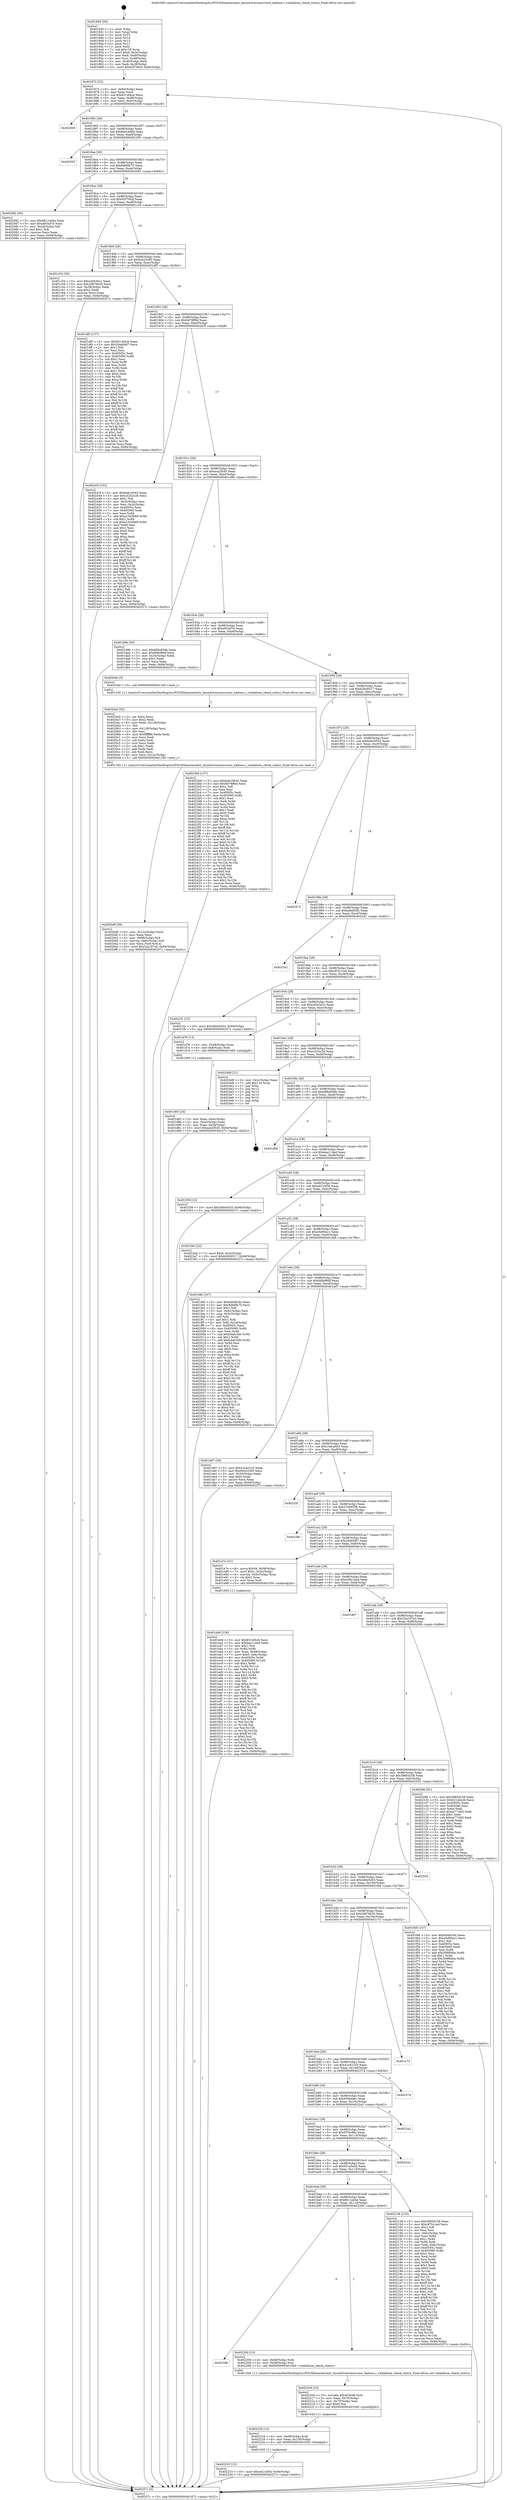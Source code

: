 digraph "0x401840" {
  label = "0x401840 (/mnt/c/Users/mathe/Desktop/tcc/POCII/binaries/extr_linuxdriversmiscvmw_balloon.c_vmballoon_check_status_Final-ollvm.out::main(0))"
  labelloc = "t"
  node[shape=record]

  Entry [label="",width=0.3,height=0.3,shape=circle,fillcolor=black,style=filled]
  "0x401872" [label="{
     0x401872 [32]\l
     | [instrs]\l
     &nbsp;&nbsp;0x401872 \<+6\>: mov -0x94(%rbp),%eax\l
     &nbsp;&nbsp;0x401878 \<+2\>: mov %eax,%ecx\l
     &nbsp;&nbsp;0x40187a \<+6\>: sub $0x8314f4cb,%ecx\l
     &nbsp;&nbsp;0x401880 \<+6\>: mov %eax,-0x98(%rbp)\l
     &nbsp;&nbsp;0x401886 \<+6\>: mov %ecx,-0x9c(%rbp)\l
     &nbsp;&nbsp;0x40188c \<+6\>: je 0000000000402508 \<main+0xcc8\>\l
  }"]
  "0x402508" [label="{
     0x402508\l
  }", style=dashed]
  "0x401892" [label="{
     0x401892 [28]\l
     | [instrs]\l
     &nbsp;&nbsp;0x401892 \<+5\>: jmp 0000000000401897 \<main+0x57\>\l
     &nbsp;&nbsp;0x401897 \<+6\>: mov -0x98(%rbp),%eax\l
     &nbsp;&nbsp;0x40189d \<+5\>: sub $0x8ad16ddd,%eax\l
     &nbsp;&nbsp;0x4018a2 \<+6\>: mov %eax,-0xa0(%rbp)\l
     &nbsp;&nbsp;0x4018a8 \<+6\>: je 0000000000402305 \<main+0xac5\>\l
  }"]
  Exit [label="",width=0.3,height=0.3,shape=circle,fillcolor=black,style=filled,peripheries=2]
  "0x402305" [label="{
     0x402305\l
  }", style=dashed]
  "0x4018ae" [label="{
     0x4018ae [28]\l
     | [instrs]\l
     &nbsp;&nbsp;0x4018ae \<+5\>: jmp 00000000004018b3 \<main+0x73\>\l
     &nbsp;&nbsp;0x4018b3 \<+6\>: mov -0x98(%rbp),%eax\l
     &nbsp;&nbsp;0x4018b9 \<+5\>: sub $0x8dbfdb75,%eax\l
     &nbsp;&nbsp;0x4018be \<+6\>: mov %eax,-0xa4(%rbp)\l
     &nbsp;&nbsp;0x4018c4 \<+6\>: je 0000000000402082 \<main+0x842\>\l
  }"]
  "0x402233" [label="{
     0x402233 [15]\l
     | [instrs]\l
     &nbsp;&nbsp;0x402233 \<+10\>: movl $0xe421ef3d,-0x94(%rbp)\l
     &nbsp;&nbsp;0x40223d \<+5\>: jmp 000000000040257c \<main+0xd3c\>\l
  }"]
  "0x402082" [label="{
     0x402082 [30]\l
     | [instrs]\l
     &nbsp;&nbsp;0x402082 \<+5\>: mov $0x6811ed4e,%eax\l
     &nbsp;&nbsp;0x402087 \<+5\>: mov $0xaf43af7d,%ecx\l
     &nbsp;&nbsp;0x40208c \<+3\>: mov -0x2d(%rbp),%dl\l
     &nbsp;&nbsp;0x40208f \<+3\>: test $0x1,%dl\l
     &nbsp;&nbsp;0x402092 \<+3\>: cmovne %ecx,%eax\l
     &nbsp;&nbsp;0x402095 \<+6\>: mov %eax,-0x94(%rbp)\l
     &nbsp;&nbsp;0x40209b \<+5\>: jmp 000000000040257c \<main+0xd3c\>\l
  }"]
  "0x4018ca" [label="{
     0x4018ca [28]\l
     | [instrs]\l
     &nbsp;&nbsp;0x4018ca \<+5\>: jmp 00000000004018cf \<main+0x8f\>\l
     &nbsp;&nbsp;0x4018cf \<+6\>: mov -0x98(%rbp),%eax\l
     &nbsp;&nbsp;0x4018d5 \<+5\>: sub $0x92f7062f,%eax\l
     &nbsp;&nbsp;0x4018da \<+6\>: mov %eax,-0xa8(%rbp)\l
     &nbsp;&nbsp;0x4018e0 \<+6\>: je 0000000000401c54 \<main+0x414\>\l
  }"]
  "0x402224" [label="{
     0x402224 [15]\l
     | [instrs]\l
     &nbsp;&nbsp;0x402224 \<+4\>: mov -0x68(%rbp),%rdi\l
     &nbsp;&nbsp;0x402228 \<+6\>: mov %eax,-0x130(%rbp)\l
     &nbsp;&nbsp;0x40222e \<+5\>: call 0000000000401030 \<free@plt\>\l
     | [calls]\l
     &nbsp;&nbsp;0x401030 \{1\} (unknown)\l
  }"]
  "0x401c54" [label="{
     0x401c54 [30]\l
     | [instrs]\l
     &nbsp;&nbsp;0x401c54 \<+5\>: mov $0xcd263d1c,%eax\l
     &nbsp;&nbsp;0x401c59 \<+5\>: mov $0x3d976b20,%ecx\l
     &nbsp;&nbsp;0x401c5e \<+3\>: mov -0x38(%rbp),%edx\l
     &nbsp;&nbsp;0x401c61 \<+3\>: cmp $0x2,%edx\l
     &nbsp;&nbsp;0x401c64 \<+3\>: cmovne %ecx,%eax\l
     &nbsp;&nbsp;0x401c67 \<+6\>: mov %eax,-0x94(%rbp)\l
     &nbsp;&nbsp;0x401c6d \<+5\>: jmp 000000000040257c \<main+0xd3c\>\l
  }"]
  "0x4018e6" [label="{
     0x4018e6 [28]\l
     | [instrs]\l
     &nbsp;&nbsp;0x4018e6 \<+5\>: jmp 00000000004018eb \<main+0xab\>\l
     &nbsp;&nbsp;0x4018eb \<+6\>: mov -0x98(%rbp),%eax\l
     &nbsp;&nbsp;0x4018f1 \<+5\>: sub $0x9cb23365,%eax\l
     &nbsp;&nbsp;0x4018f6 \<+6\>: mov %eax,-0xac(%rbp)\l
     &nbsp;&nbsp;0x4018fc \<+6\>: je 0000000000401df5 \<main+0x5b5\>\l
  }"]
  "0x40257c" [label="{
     0x40257c [5]\l
     | [instrs]\l
     &nbsp;&nbsp;0x40257c \<+5\>: jmp 0000000000401872 \<main+0x32\>\l
  }"]
  "0x401840" [label="{
     0x401840 [50]\l
     | [instrs]\l
     &nbsp;&nbsp;0x401840 \<+1\>: push %rbp\l
     &nbsp;&nbsp;0x401841 \<+3\>: mov %rsp,%rbp\l
     &nbsp;&nbsp;0x401844 \<+2\>: push %r15\l
     &nbsp;&nbsp;0x401846 \<+2\>: push %r14\l
     &nbsp;&nbsp;0x401848 \<+2\>: push %r13\l
     &nbsp;&nbsp;0x40184a \<+2\>: push %r12\l
     &nbsp;&nbsp;0x40184c \<+1\>: push %rbx\l
     &nbsp;&nbsp;0x40184d \<+7\>: sub $0x118,%rsp\l
     &nbsp;&nbsp;0x401854 \<+7\>: movl $0x0,-0x3c(%rbp)\l
     &nbsp;&nbsp;0x40185b \<+3\>: mov %edi,-0x40(%rbp)\l
     &nbsp;&nbsp;0x40185e \<+4\>: mov %rsi,-0x48(%rbp)\l
     &nbsp;&nbsp;0x401862 \<+3\>: mov -0x40(%rbp),%edi\l
     &nbsp;&nbsp;0x401865 \<+3\>: mov %edi,-0x38(%rbp)\l
     &nbsp;&nbsp;0x401868 \<+10\>: movl $0x92f7062f,-0x94(%rbp)\l
  }"]
  "0x40220d" [label="{
     0x40220d [23]\l
     | [instrs]\l
     &nbsp;&nbsp;0x40220d \<+10\>: movabs $0x4030d6,%rdi\l
     &nbsp;&nbsp;0x402217 \<+3\>: mov %eax,-0x70(%rbp)\l
     &nbsp;&nbsp;0x40221a \<+3\>: mov -0x70(%rbp),%esi\l
     &nbsp;&nbsp;0x40221d \<+2\>: mov $0x0,%al\l
     &nbsp;&nbsp;0x40221f \<+5\>: call 0000000000401040 \<printf@plt\>\l
     | [calls]\l
     &nbsp;&nbsp;0x401040 \{1\} (unknown)\l
  }"]
  "0x401df5" [label="{
     0x401df5 [137]\l
     | [instrs]\l
     &nbsp;&nbsp;0x401df5 \<+5\>: mov $0x8314f4cb,%eax\l
     &nbsp;&nbsp;0x401dfa \<+5\>: mov $0x29ab94f7,%ecx\l
     &nbsp;&nbsp;0x401dff \<+2\>: mov $0x1,%dl\l
     &nbsp;&nbsp;0x401e01 \<+2\>: xor %esi,%esi\l
     &nbsp;&nbsp;0x401e03 \<+7\>: mov 0x40505c,%edi\l
     &nbsp;&nbsp;0x401e0a \<+8\>: mov 0x405060,%r8d\l
     &nbsp;&nbsp;0x401e12 \<+3\>: sub $0x1,%esi\l
     &nbsp;&nbsp;0x401e15 \<+3\>: mov %edi,%r9d\l
     &nbsp;&nbsp;0x401e18 \<+3\>: add %esi,%r9d\l
     &nbsp;&nbsp;0x401e1b \<+4\>: imul %r9d,%edi\l
     &nbsp;&nbsp;0x401e1f \<+3\>: and $0x1,%edi\l
     &nbsp;&nbsp;0x401e22 \<+3\>: cmp $0x0,%edi\l
     &nbsp;&nbsp;0x401e25 \<+4\>: sete %r10b\l
     &nbsp;&nbsp;0x401e29 \<+4\>: cmp $0xa,%r8d\l
     &nbsp;&nbsp;0x401e2d \<+4\>: setl %r11b\l
     &nbsp;&nbsp;0x401e31 \<+3\>: mov %r10b,%bl\l
     &nbsp;&nbsp;0x401e34 \<+3\>: xor $0xff,%bl\l
     &nbsp;&nbsp;0x401e37 \<+3\>: mov %r11b,%r14b\l
     &nbsp;&nbsp;0x401e3a \<+4\>: xor $0xff,%r14b\l
     &nbsp;&nbsp;0x401e3e \<+3\>: xor $0x1,%dl\l
     &nbsp;&nbsp;0x401e41 \<+3\>: mov %bl,%r15b\l
     &nbsp;&nbsp;0x401e44 \<+4\>: and $0xff,%r15b\l
     &nbsp;&nbsp;0x401e48 \<+3\>: and %dl,%r10b\l
     &nbsp;&nbsp;0x401e4b \<+3\>: mov %r14b,%r12b\l
     &nbsp;&nbsp;0x401e4e \<+4\>: and $0xff,%r12b\l
     &nbsp;&nbsp;0x401e52 \<+3\>: and %dl,%r11b\l
     &nbsp;&nbsp;0x401e55 \<+3\>: or %r10b,%r15b\l
     &nbsp;&nbsp;0x401e58 \<+3\>: or %r11b,%r12b\l
     &nbsp;&nbsp;0x401e5b \<+3\>: xor %r12b,%r15b\l
     &nbsp;&nbsp;0x401e5e \<+3\>: or %r14b,%bl\l
     &nbsp;&nbsp;0x401e61 \<+3\>: xor $0xff,%bl\l
     &nbsp;&nbsp;0x401e64 \<+3\>: or $0x1,%dl\l
     &nbsp;&nbsp;0x401e67 \<+2\>: and %dl,%bl\l
     &nbsp;&nbsp;0x401e69 \<+3\>: or %bl,%r15b\l
     &nbsp;&nbsp;0x401e6c \<+4\>: test $0x1,%r15b\l
     &nbsp;&nbsp;0x401e70 \<+3\>: cmovne %ecx,%eax\l
     &nbsp;&nbsp;0x401e73 \<+6\>: mov %eax,-0x94(%rbp)\l
     &nbsp;&nbsp;0x401e79 \<+5\>: jmp 000000000040257c \<main+0xd3c\>\l
  }"]
  "0x401902" [label="{
     0x401902 [28]\l
     | [instrs]\l
     &nbsp;&nbsp;0x401902 \<+5\>: jmp 0000000000401907 \<main+0xc7\>\l
     &nbsp;&nbsp;0x401907 \<+6\>: mov -0x98(%rbp),%eax\l
     &nbsp;&nbsp;0x40190d \<+5\>: sub $0x9d78ff0d,%eax\l
     &nbsp;&nbsp;0x401912 \<+6\>: mov %eax,-0xb0(%rbp)\l
     &nbsp;&nbsp;0x401918 \<+6\>: je 000000000040243f \<main+0xbff\>\l
  }"]
  "0x401bf6" [label="{
     0x401bf6\l
  }", style=dashed]
  "0x40243f" [label="{
     0x40243f [153]\l
     | [instrs]\l
     &nbsp;&nbsp;0x40243f \<+5\>: mov $0xbab16042,%eax\l
     &nbsp;&nbsp;0x402444 \<+5\>: mov $0xce252c26,%ecx\l
     &nbsp;&nbsp;0x402449 \<+2\>: mov $0x1,%dl\l
     &nbsp;&nbsp;0x40244b \<+3\>: mov -0x3c(%rbp),%esi\l
     &nbsp;&nbsp;0x40244e \<+3\>: mov %esi,-0x2c(%rbp)\l
     &nbsp;&nbsp;0x402451 \<+7\>: mov 0x40505c,%esi\l
     &nbsp;&nbsp;0x402458 \<+7\>: mov 0x405060,%edi\l
     &nbsp;&nbsp;0x40245f \<+3\>: mov %esi,%r8d\l
     &nbsp;&nbsp;0x402462 \<+7\>: add $0xa13d3b69,%r8d\l
     &nbsp;&nbsp;0x402469 \<+4\>: sub $0x1,%r8d\l
     &nbsp;&nbsp;0x40246d \<+7\>: sub $0xa13d3b69,%r8d\l
     &nbsp;&nbsp;0x402474 \<+4\>: imul %r8d,%esi\l
     &nbsp;&nbsp;0x402478 \<+3\>: and $0x1,%esi\l
     &nbsp;&nbsp;0x40247b \<+3\>: cmp $0x0,%esi\l
     &nbsp;&nbsp;0x40247e \<+4\>: sete %r9b\l
     &nbsp;&nbsp;0x402482 \<+3\>: cmp $0xa,%edi\l
     &nbsp;&nbsp;0x402485 \<+4\>: setl %r10b\l
     &nbsp;&nbsp;0x402489 \<+3\>: mov %r9b,%r11b\l
     &nbsp;&nbsp;0x40248c \<+4\>: xor $0xff,%r11b\l
     &nbsp;&nbsp;0x402490 \<+3\>: mov %r10b,%bl\l
     &nbsp;&nbsp;0x402493 \<+3\>: xor $0xff,%bl\l
     &nbsp;&nbsp;0x402496 \<+3\>: xor $0x1,%dl\l
     &nbsp;&nbsp;0x402499 \<+3\>: mov %r11b,%r14b\l
     &nbsp;&nbsp;0x40249c \<+4\>: and $0xff,%r14b\l
     &nbsp;&nbsp;0x4024a0 \<+3\>: and %dl,%r9b\l
     &nbsp;&nbsp;0x4024a3 \<+3\>: mov %bl,%r15b\l
     &nbsp;&nbsp;0x4024a6 \<+4\>: and $0xff,%r15b\l
     &nbsp;&nbsp;0x4024aa \<+3\>: and %dl,%r10b\l
     &nbsp;&nbsp;0x4024ad \<+3\>: or %r9b,%r14b\l
     &nbsp;&nbsp;0x4024b0 \<+3\>: or %r10b,%r15b\l
     &nbsp;&nbsp;0x4024b3 \<+3\>: xor %r15b,%r14b\l
     &nbsp;&nbsp;0x4024b6 \<+3\>: or %bl,%r11b\l
     &nbsp;&nbsp;0x4024b9 \<+4\>: xor $0xff,%r11b\l
     &nbsp;&nbsp;0x4024bd \<+3\>: or $0x1,%dl\l
     &nbsp;&nbsp;0x4024c0 \<+3\>: and %dl,%r11b\l
     &nbsp;&nbsp;0x4024c3 \<+3\>: or %r11b,%r14b\l
     &nbsp;&nbsp;0x4024c6 \<+4\>: test $0x1,%r14b\l
     &nbsp;&nbsp;0x4024ca \<+3\>: cmovne %ecx,%eax\l
     &nbsp;&nbsp;0x4024cd \<+6\>: mov %eax,-0x94(%rbp)\l
     &nbsp;&nbsp;0x4024d3 \<+5\>: jmp 000000000040257c \<main+0xd3c\>\l
  }"]
  "0x40191e" [label="{
     0x40191e [28]\l
     | [instrs]\l
     &nbsp;&nbsp;0x40191e \<+5\>: jmp 0000000000401923 \<main+0xe3\>\l
     &nbsp;&nbsp;0x401923 \<+6\>: mov -0x98(%rbp),%eax\l
     &nbsp;&nbsp;0x401929 \<+5\>: sub $0xaca2f5d5,%eax\l
     &nbsp;&nbsp;0x40192e \<+6\>: mov %eax,-0xb4(%rbp)\l
     &nbsp;&nbsp;0x401934 \<+6\>: je 0000000000401d9b \<main+0x55b\>\l
  }"]
  "0x402200" [label="{
     0x402200 [13]\l
     | [instrs]\l
     &nbsp;&nbsp;0x402200 \<+4\>: mov -0x68(%rbp),%rdi\l
     &nbsp;&nbsp;0x402204 \<+4\>: mov -0x58(%rbp),%rsi\l
     &nbsp;&nbsp;0x402208 \<+5\>: call 00000000004015b0 \<vmballoon_check_status\>\l
     | [calls]\l
     &nbsp;&nbsp;0x4015b0 \{1\} (/mnt/c/Users/mathe/Desktop/tcc/POCII/binaries/extr_linuxdriversmiscvmw_balloon.c_vmballoon_check_status_Final-ollvm.out::vmballoon_check_status)\l
  }"]
  "0x401d9b" [label="{
     0x401d9b [30]\l
     | [instrs]\l
     &nbsp;&nbsp;0x401d9b \<+5\>: mov $0xd88a95db,%eax\l
     &nbsp;&nbsp;0x401da0 \<+5\>: mov $0xf49b98df,%ecx\l
     &nbsp;&nbsp;0x401da5 \<+3\>: mov -0x34(%rbp),%edx\l
     &nbsp;&nbsp;0x401da8 \<+3\>: cmp $0x1,%edx\l
     &nbsp;&nbsp;0x401dab \<+3\>: cmovl %ecx,%eax\l
     &nbsp;&nbsp;0x401dae \<+6\>: mov %eax,-0x94(%rbp)\l
     &nbsp;&nbsp;0x401db4 \<+5\>: jmp 000000000040257c \<main+0xd3c\>\l
  }"]
  "0x40193a" [label="{
     0x40193a [28]\l
     | [instrs]\l
     &nbsp;&nbsp;0x40193a \<+5\>: jmp 000000000040193f \<main+0xff\>\l
     &nbsp;&nbsp;0x40193f \<+6\>: mov -0x98(%rbp),%eax\l
     &nbsp;&nbsp;0x401945 \<+5\>: sub $0xaf43af7d,%eax\l
     &nbsp;&nbsp;0x40194a \<+6\>: mov %eax,-0xb8(%rbp)\l
     &nbsp;&nbsp;0x401950 \<+6\>: je 00000000004020a0 \<main+0x860\>\l
  }"]
  "0x401bda" [label="{
     0x401bda [28]\l
     | [instrs]\l
     &nbsp;&nbsp;0x401bda \<+5\>: jmp 0000000000401bdf \<main+0x39f\>\l
     &nbsp;&nbsp;0x401bdf \<+6\>: mov -0x98(%rbp),%eax\l
     &nbsp;&nbsp;0x401be5 \<+5\>: sub $0x6811ed4e,%eax\l
     &nbsp;&nbsp;0x401bea \<+6\>: mov %eax,-0x118(%rbp)\l
     &nbsp;&nbsp;0x401bf0 \<+6\>: je 0000000000402200 \<main+0x9c0\>\l
  }"]
  "0x4020a0" [label="{
     0x4020a0 [5]\l
     | [instrs]\l
     &nbsp;&nbsp;0x4020a0 \<+5\>: call 0000000000401160 \<next_i\>\l
     | [calls]\l
     &nbsp;&nbsp;0x401160 \{1\} (/mnt/c/Users/mathe/Desktop/tcc/POCII/binaries/extr_linuxdriversmiscvmw_balloon.c_vmballoon_check_status_Final-ollvm.out::next_i)\l
  }"]
  "0x401956" [label="{
     0x401956 [28]\l
     | [instrs]\l
     &nbsp;&nbsp;0x401956 \<+5\>: jmp 000000000040195b \<main+0x11b\>\l
     &nbsp;&nbsp;0x40195b \<+6\>: mov -0x98(%rbp),%eax\l
     &nbsp;&nbsp;0x401961 \<+5\>: sub $0xb2b56517,%eax\l
     &nbsp;&nbsp;0x401966 \<+6\>: mov %eax,-0xbc(%rbp)\l
     &nbsp;&nbsp;0x40196c \<+6\>: je 00000000004023b6 \<main+0xb76\>\l
  }"]
  "0x402158" [label="{
     0x402158 [153]\l
     | [instrs]\l
     &nbsp;&nbsp;0x402158 \<+5\>: mov $0x3985d158,%eax\l
     &nbsp;&nbsp;0x40215d \<+5\>: mov $0xc87b1ced,%ecx\l
     &nbsp;&nbsp;0x402162 \<+2\>: mov $0x1,%dl\l
     &nbsp;&nbsp;0x402164 \<+2\>: xor %esi,%esi\l
     &nbsp;&nbsp;0x402166 \<+3\>: mov -0x6c(%rbp),%edi\l
     &nbsp;&nbsp;0x402169 \<+3\>: mov %esi,%r8d\l
     &nbsp;&nbsp;0x40216c \<+4\>: sub $0x1,%r8d\l
     &nbsp;&nbsp;0x402170 \<+3\>: sub %r8d,%edi\l
     &nbsp;&nbsp;0x402173 \<+3\>: mov %edi,-0x6c(%rbp)\l
     &nbsp;&nbsp;0x402176 \<+7\>: mov 0x40505c,%edi\l
     &nbsp;&nbsp;0x40217d \<+8\>: mov 0x405060,%r8d\l
     &nbsp;&nbsp;0x402185 \<+3\>: sub $0x1,%esi\l
     &nbsp;&nbsp;0x402188 \<+3\>: mov %edi,%r9d\l
     &nbsp;&nbsp;0x40218b \<+3\>: add %esi,%r9d\l
     &nbsp;&nbsp;0x40218e \<+4\>: imul %r9d,%edi\l
     &nbsp;&nbsp;0x402192 \<+3\>: and $0x1,%edi\l
     &nbsp;&nbsp;0x402195 \<+3\>: cmp $0x0,%edi\l
     &nbsp;&nbsp;0x402198 \<+4\>: sete %r10b\l
     &nbsp;&nbsp;0x40219c \<+4\>: cmp $0xa,%r8d\l
     &nbsp;&nbsp;0x4021a0 \<+4\>: setl %r11b\l
     &nbsp;&nbsp;0x4021a4 \<+3\>: mov %r10b,%bl\l
     &nbsp;&nbsp;0x4021a7 \<+3\>: xor $0xff,%bl\l
     &nbsp;&nbsp;0x4021aa \<+3\>: mov %r11b,%r14b\l
     &nbsp;&nbsp;0x4021ad \<+4\>: xor $0xff,%r14b\l
     &nbsp;&nbsp;0x4021b1 \<+3\>: xor $0x1,%dl\l
     &nbsp;&nbsp;0x4021b4 \<+3\>: mov %bl,%r15b\l
     &nbsp;&nbsp;0x4021b7 \<+4\>: and $0xff,%r15b\l
     &nbsp;&nbsp;0x4021bb \<+3\>: and %dl,%r10b\l
     &nbsp;&nbsp;0x4021be \<+3\>: mov %r14b,%r12b\l
     &nbsp;&nbsp;0x4021c1 \<+4\>: and $0xff,%r12b\l
     &nbsp;&nbsp;0x4021c5 \<+3\>: and %dl,%r11b\l
     &nbsp;&nbsp;0x4021c8 \<+3\>: or %r10b,%r15b\l
     &nbsp;&nbsp;0x4021cb \<+3\>: or %r11b,%r12b\l
     &nbsp;&nbsp;0x4021ce \<+3\>: xor %r12b,%r15b\l
     &nbsp;&nbsp;0x4021d1 \<+3\>: or %r14b,%bl\l
     &nbsp;&nbsp;0x4021d4 \<+3\>: xor $0xff,%bl\l
     &nbsp;&nbsp;0x4021d7 \<+3\>: or $0x1,%dl\l
     &nbsp;&nbsp;0x4021da \<+2\>: and %dl,%bl\l
     &nbsp;&nbsp;0x4021dc \<+3\>: or %bl,%r15b\l
     &nbsp;&nbsp;0x4021df \<+4\>: test $0x1,%r15b\l
     &nbsp;&nbsp;0x4021e3 \<+3\>: cmovne %ecx,%eax\l
     &nbsp;&nbsp;0x4021e6 \<+6\>: mov %eax,-0x94(%rbp)\l
     &nbsp;&nbsp;0x4021ec \<+5\>: jmp 000000000040257c \<main+0xd3c\>\l
  }"]
  "0x4023b6" [label="{
     0x4023b6 [137]\l
     | [instrs]\l
     &nbsp;&nbsp;0x4023b6 \<+5\>: mov $0xbab16042,%eax\l
     &nbsp;&nbsp;0x4023bb \<+5\>: mov $0x9d78ff0d,%ecx\l
     &nbsp;&nbsp;0x4023c0 \<+2\>: mov $0x1,%dl\l
     &nbsp;&nbsp;0x4023c2 \<+2\>: xor %esi,%esi\l
     &nbsp;&nbsp;0x4023c4 \<+7\>: mov 0x40505c,%edi\l
     &nbsp;&nbsp;0x4023cb \<+8\>: mov 0x405060,%r8d\l
     &nbsp;&nbsp;0x4023d3 \<+3\>: sub $0x1,%esi\l
     &nbsp;&nbsp;0x4023d6 \<+3\>: mov %edi,%r9d\l
     &nbsp;&nbsp;0x4023d9 \<+3\>: add %esi,%r9d\l
     &nbsp;&nbsp;0x4023dc \<+4\>: imul %r9d,%edi\l
     &nbsp;&nbsp;0x4023e0 \<+3\>: and $0x1,%edi\l
     &nbsp;&nbsp;0x4023e3 \<+3\>: cmp $0x0,%edi\l
     &nbsp;&nbsp;0x4023e6 \<+4\>: sete %r10b\l
     &nbsp;&nbsp;0x4023ea \<+4\>: cmp $0xa,%r8d\l
     &nbsp;&nbsp;0x4023ee \<+4\>: setl %r11b\l
     &nbsp;&nbsp;0x4023f2 \<+3\>: mov %r10b,%bl\l
     &nbsp;&nbsp;0x4023f5 \<+3\>: xor $0xff,%bl\l
     &nbsp;&nbsp;0x4023f8 \<+3\>: mov %r11b,%r14b\l
     &nbsp;&nbsp;0x4023fb \<+4\>: xor $0xff,%r14b\l
     &nbsp;&nbsp;0x4023ff \<+3\>: xor $0x0,%dl\l
     &nbsp;&nbsp;0x402402 \<+3\>: mov %bl,%r15b\l
     &nbsp;&nbsp;0x402405 \<+4\>: and $0x0,%r15b\l
     &nbsp;&nbsp;0x402409 \<+3\>: and %dl,%r10b\l
     &nbsp;&nbsp;0x40240c \<+3\>: mov %r14b,%r12b\l
     &nbsp;&nbsp;0x40240f \<+4\>: and $0x0,%r12b\l
     &nbsp;&nbsp;0x402413 \<+3\>: and %dl,%r11b\l
     &nbsp;&nbsp;0x402416 \<+3\>: or %r10b,%r15b\l
     &nbsp;&nbsp;0x402419 \<+3\>: or %r11b,%r12b\l
     &nbsp;&nbsp;0x40241c \<+3\>: xor %r12b,%r15b\l
     &nbsp;&nbsp;0x40241f \<+3\>: or %r14b,%bl\l
     &nbsp;&nbsp;0x402422 \<+3\>: xor $0xff,%bl\l
     &nbsp;&nbsp;0x402425 \<+3\>: or $0x0,%dl\l
     &nbsp;&nbsp;0x402428 \<+2\>: and %dl,%bl\l
     &nbsp;&nbsp;0x40242a \<+3\>: or %bl,%r15b\l
     &nbsp;&nbsp;0x40242d \<+4\>: test $0x1,%r15b\l
     &nbsp;&nbsp;0x402431 \<+3\>: cmovne %ecx,%eax\l
     &nbsp;&nbsp;0x402434 \<+6\>: mov %eax,-0x94(%rbp)\l
     &nbsp;&nbsp;0x40243a \<+5\>: jmp 000000000040257c \<main+0xd3c\>\l
  }"]
  "0x401972" [label="{
     0x401972 [28]\l
     | [instrs]\l
     &nbsp;&nbsp;0x401972 \<+5\>: jmp 0000000000401977 \<main+0x137\>\l
     &nbsp;&nbsp;0x401977 \<+6\>: mov -0x98(%rbp),%eax\l
     &nbsp;&nbsp;0x40197d \<+5\>: sub $0xbab16042,%eax\l
     &nbsp;&nbsp;0x401982 \<+6\>: mov %eax,-0xc0(%rbp)\l
     &nbsp;&nbsp;0x401988 \<+6\>: je 0000000000402572 \<main+0xd32\>\l
  }"]
  "0x401bbe" [label="{
     0x401bbe [28]\l
     | [instrs]\l
     &nbsp;&nbsp;0x401bbe \<+5\>: jmp 0000000000401bc3 \<main+0x383\>\l
     &nbsp;&nbsp;0x401bc3 \<+6\>: mov -0x98(%rbp),%eax\l
     &nbsp;&nbsp;0x401bc9 \<+5\>: sub $0x621a5e2b,%eax\l
     &nbsp;&nbsp;0x401bce \<+6\>: mov %eax,-0x114(%rbp)\l
     &nbsp;&nbsp;0x401bd4 \<+6\>: je 0000000000402158 \<main+0x918\>\l
  }"]
  "0x402572" [label="{
     0x402572\l
  }", style=dashed]
  "0x40198e" [label="{
     0x40198e [28]\l
     | [instrs]\l
     &nbsp;&nbsp;0x40198e \<+5\>: jmp 0000000000401993 \<main+0x153\>\l
     &nbsp;&nbsp;0x401993 \<+6\>: mov -0x98(%rbp),%eax\l
     &nbsp;&nbsp;0x401999 \<+5\>: sub $0xbd4d03fc,%eax\l
     &nbsp;&nbsp;0x40199e \<+6\>: mov %eax,-0xc4(%rbp)\l
     &nbsp;&nbsp;0x4019a4 \<+6\>: je 0000000000402541 \<main+0xd01\>\l
  }"]
  "0x402242" [label="{
     0x402242\l
  }", style=dashed]
  "0x402541" [label="{
     0x402541\l
  }", style=dashed]
  "0x4019aa" [label="{
     0x4019aa [28]\l
     | [instrs]\l
     &nbsp;&nbsp;0x4019aa \<+5\>: jmp 00000000004019af \<main+0x16f\>\l
     &nbsp;&nbsp;0x4019af \<+6\>: mov -0x98(%rbp),%eax\l
     &nbsp;&nbsp;0x4019b5 \<+5\>: sub $0xc87b1ced,%eax\l
     &nbsp;&nbsp;0x4019ba \<+6\>: mov %eax,-0xc8(%rbp)\l
     &nbsp;&nbsp;0x4019c0 \<+6\>: je 00000000004021f1 \<main+0x9b1\>\l
  }"]
  "0x401ba2" [label="{
     0x401ba2 [28]\l
     | [instrs]\l
     &nbsp;&nbsp;0x401ba2 \<+5\>: jmp 0000000000401ba7 \<main+0x367\>\l
     &nbsp;&nbsp;0x401ba7 \<+6\>: mov -0x98(%rbp),%eax\l
     &nbsp;&nbsp;0x401bad \<+5\>: sub $0x5f78cd6c,%eax\l
     &nbsp;&nbsp;0x401bb2 \<+6\>: mov %eax,-0x110(%rbp)\l
     &nbsp;&nbsp;0x401bb8 \<+6\>: je 0000000000402242 \<main+0xa02\>\l
  }"]
  "0x4021f1" [label="{
     0x4021f1 [15]\l
     | [instrs]\l
     &nbsp;&nbsp;0x4021f1 \<+10\>: movl $0x3d0e5d33,-0x94(%rbp)\l
     &nbsp;&nbsp;0x4021fb \<+5\>: jmp 000000000040257c \<main+0xd3c\>\l
  }"]
  "0x4019c6" [label="{
     0x4019c6 [28]\l
     | [instrs]\l
     &nbsp;&nbsp;0x4019c6 \<+5\>: jmp 00000000004019cb \<main+0x18b\>\l
     &nbsp;&nbsp;0x4019cb \<+6\>: mov -0x98(%rbp),%eax\l
     &nbsp;&nbsp;0x4019d1 \<+5\>: sub $0xcd263d1c,%eax\l
     &nbsp;&nbsp;0x4019d6 \<+6\>: mov %eax,-0xcc(%rbp)\l
     &nbsp;&nbsp;0x4019dc \<+6\>: je 0000000000401d76 \<main+0x536\>\l
  }"]
  "0x4022a2" [label="{
     0x4022a2\l
  }", style=dashed]
  "0x401d76" [label="{
     0x401d76 [13]\l
     | [instrs]\l
     &nbsp;&nbsp;0x401d76 \<+4\>: mov -0x48(%rbp),%rax\l
     &nbsp;&nbsp;0x401d7a \<+4\>: mov 0x8(%rax),%rdi\l
     &nbsp;&nbsp;0x401d7e \<+5\>: call 0000000000401060 \<atoi@plt\>\l
     | [calls]\l
     &nbsp;&nbsp;0x401060 \{1\} (unknown)\l
  }"]
  "0x4019e2" [label="{
     0x4019e2 [28]\l
     | [instrs]\l
     &nbsp;&nbsp;0x4019e2 \<+5\>: jmp 00000000004019e7 \<main+0x1a7\>\l
     &nbsp;&nbsp;0x4019e7 \<+6\>: mov -0x98(%rbp),%eax\l
     &nbsp;&nbsp;0x4019ed \<+5\>: sub $0xce252c26,%eax\l
     &nbsp;&nbsp;0x4019f2 \<+6\>: mov %eax,-0xd0(%rbp)\l
     &nbsp;&nbsp;0x4019f8 \<+6\>: je 00000000004024d8 \<main+0xc98\>\l
  }"]
  "0x401d83" [label="{
     0x401d83 [24]\l
     | [instrs]\l
     &nbsp;&nbsp;0x401d83 \<+3\>: mov %eax,-0x4c(%rbp)\l
     &nbsp;&nbsp;0x401d86 \<+3\>: mov -0x4c(%rbp),%eax\l
     &nbsp;&nbsp;0x401d89 \<+3\>: mov %eax,-0x34(%rbp)\l
     &nbsp;&nbsp;0x401d8c \<+10\>: movl $0xaca2f5d5,-0x94(%rbp)\l
     &nbsp;&nbsp;0x401d96 \<+5\>: jmp 000000000040257c \<main+0xd3c\>\l
  }"]
  "0x401b86" [label="{
     0x401b86 [28]\l
     | [instrs]\l
     &nbsp;&nbsp;0x401b86 \<+5\>: jmp 0000000000401b8b \<main+0x34b\>\l
     &nbsp;&nbsp;0x401b8b \<+6\>: mov -0x98(%rbp),%eax\l
     &nbsp;&nbsp;0x401b91 \<+5\>: sub $0x450beaec,%eax\l
     &nbsp;&nbsp;0x401b96 \<+6\>: mov %eax,-0x10c(%rbp)\l
     &nbsp;&nbsp;0x401b9c \<+6\>: je 00000000004022a2 \<main+0xa62\>\l
  }"]
  "0x4024d8" [label="{
     0x4024d8 [21]\l
     | [instrs]\l
     &nbsp;&nbsp;0x4024d8 \<+3\>: mov -0x2c(%rbp),%eax\l
     &nbsp;&nbsp;0x4024db \<+7\>: add $0x118,%rsp\l
     &nbsp;&nbsp;0x4024e2 \<+1\>: pop %rbx\l
     &nbsp;&nbsp;0x4024e3 \<+2\>: pop %r12\l
     &nbsp;&nbsp;0x4024e5 \<+2\>: pop %r13\l
     &nbsp;&nbsp;0x4024e7 \<+2\>: pop %r14\l
     &nbsp;&nbsp;0x4024e9 \<+2\>: pop %r15\l
     &nbsp;&nbsp;0x4024eb \<+1\>: pop %rbp\l
     &nbsp;&nbsp;0x4024ec \<+1\>: ret\l
  }"]
  "0x4019fe" [label="{
     0x4019fe [28]\l
     | [instrs]\l
     &nbsp;&nbsp;0x4019fe \<+5\>: jmp 0000000000401a03 \<main+0x1c3\>\l
     &nbsp;&nbsp;0x401a03 \<+6\>: mov -0x98(%rbp),%eax\l
     &nbsp;&nbsp;0x401a09 \<+5\>: sub $0xd88a95db,%eax\l
     &nbsp;&nbsp;0x401a0e \<+6\>: mov %eax,-0xd4(%rbp)\l
     &nbsp;&nbsp;0x401a14 \<+6\>: je 0000000000401db9 \<main+0x579\>\l
  }"]
  "0x40237d" [label="{
     0x40237d\l
  }", style=dashed]
  "0x401db9" [label="{
     0x401db9\l
  }", style=dashed]
  "0x401a1a" [label="{
     0x401a1a [28]\l
     | [instrs]\l
     &nbsp;&nbsp;0x401a1a \<+5\>: jmp 0000000000401a1f \<main+0x1df\>\l
     &nbsp;&nbsp;0x401a1f \<+6\>: mov -0x98(%rbp),%eax\l
     &nbsp;&nbsp;0x401a25 \<+5\>: sub $0xdaa114ed,%eax\l
     &nbsp;&nbsp;0x401a2a \<+6\>: mov %eax,-0xd8(%rbp)\l
     &nbsp;&nbsp;0x401a30 \<+6\>: je 0000000000401f39 \<main+0x6f9\>\l
  }"]
  "0x401b6a" [label="{
     0x401b6a [28]\l
     | [instrs]\l
     &nbsp;&nbsp;0x401b6a \<+5\>: jmp 0000000000401b6f \<main+0x32f\>\l
     &nbsp;&nbsp;0x401b6f \<+6\>: mov -0x98(%rbp),%eax\l
     &nbsp;&nbsp;0x401b75 \<+5\>: sub $0x41e421d3,%eax\l
     &nbsp;&nbsp;0x401b7a \<+6\>: mov %eax,-0x108(%rbp)\l
     &nbsp;&nbsp;0x401b80 \<+6\>: je 000000000040237d \<main+0xb3d\>\l
  }"]
  "0x401f39" [label="{
     0x401f39 [15]\l
     | [instrs]\l
     &nbsp;&nbsp;0x401f39 \<+10\>: movl $0x3d0e5d33,-0x94(%rbp)\l
     &nbsp;&nbsp;0x401f43 \<+5\>: jmp 000000000040257c \<main+0xd3c\>\l
  }"]
  "0x401a36" [label="{
     0x401a36 [28]\l
     | [instrs]\l
     &nbsp;&nbsp;0x401a36 \<+5\>: jmp 0000000000401a3b \<main+0x1fb\>\l
     &nbsp;&nbsp;0x401a3b \<+6\>: mov -0x98(%rbp),%eax\l
     &nbsp;&nbsp;0x401a41 \<+5\>: sub $0xe421ef3d,%eax\l
     &nbsp;&nbsp;0x401a46 \<+6\>: mov %eax,-0xdc(%rbp)\l
     &nbsp;&nbsp;0x401a4c \<+6\>: je 00000000004023a0 \<main+0xb60\>\l
  }"]
  "0x401c72" [label="{
     0x401c72\l
  }", style=dashed]
  "0x4023a0" [label="{
     0x4023a0 [22]\l
     | [instrs]\l
     &nbsp;&nbsp;0x4023a0 \<+7\>: movl $0x0,-0x3c(%rbp)\l
     &nbsp;&nbsp;0x4023a7 \<+10\>: movl $0xb2b56517,-0x94(%rbp)\l
     &nbsp;&nbsp;0x4023b1 \<+5\>: jmp 000000000040257c \<main+0xd3c\>\l
  }"]
  "0x401a52" [label="{
     0x401a52 [28]\l
     | [instrs]\l
     &nbsp;&nbsp;0x401a52 \<+5\>: jmp 0000000000401a57 \<main+0x217\>\l
     &nbsp;&nbsp;0x401a57 \<+6\>: mov -0x98(%rbp),%eax\l
     &nbsp;&nbsp;0x401a5d \<+5\>: sub $0xe5d90ac1,%eax\l
     &nbsp;&nbsp;0x401a62 \<+6\>: mov %eax,-0xe0(%rbp)\l
     &nbsp;&nbsp;0x401a68 \<+6\>: je 0000000000401fdb \<main+0x79b\>\l
  }"]
  "0x4020d9" [label="{
     0x4020d9 [36]\l
     | [instrs]\l
     &nbsp;&nbsp;0x4020d9 \<+6\>: mov -0x12c(%rbp),%ecx\l
     &nbsp;&nbsp;0x4020df \<+3\>: imul %eax,%ecx\l
     &nbsp;&nbsp;0x4020e2 \<+4\>: mov -0x68(%rbp),%r8\l
     &nbsp;&nbsp;0x4020e6 \<+4\>: movslq -0x6c(%rbp),%r9\l
     &nbsp;&nbsp;0x4020ea \<+4\>: mov %ecx,(%r8,%r9,4)\l
     &nbsp;&nbsp;0x4020ee \<+10\>: movl $0x32a187a3,-0x94(%rbp)\l
     &nbsp;&nbsp;0x4020f8 \<+5\>: jmp 000000000040257c \<main+0xd3c\>\l
  }"]
  "0x401fdb" [label="{
     0x401fdb [167]\l
     | [instrs]\l
     &nbsp;&nbsp;0x401fdb \<+5\>: mov $0xbd4d03fc,%eax\l
     &nbsp;&nbsp;0x401fe0 \<+5\>: mov $0x8dbfdb75,%ecx\l
     &nbsp;&nbsp;0x401fe5 \<+2\>: mov $0x1,%dl\l
     &nbsp;&nbsp;0x401fe7 \<+3\>: mov -0x6c(%rbp),%esi\l
     &nbsp;&nbsp;0x401fea \<+3\>: cmp -0x5c(%rbp),%esi\l
     &nbsp;&nbsp;0x401fed \<+4\>: setl %dil\l
     &nbsp;&nbsp;0x401ff1 \<+4\>: and $0x1,%dil\l
     &nbsp;&nbsp;0x401ff5 \<+4\>: mov %dil,-0x2d(%rbp)\l
     &nbsp;&nbsp;0x401ff9 \<+7\>: mov 0x40505c,%esi\l
     &nbsp;&nbsp;0x402000 \<+8\>: mov 0x405060,%r8d\l
     &nbsp;&nbsp;0x402008 \<+3\>: mov %esi,%r9d\l
     &nbsp;&nbsp;0x40200b \<+7\>: sub $0xb4afc3d0,%r9d\l
     &nbsp;&nbsp;0x402012 \<+4\>: sub $0x1,%r9d\l
     &nbsp;&nbsp;0x402016 \<+7\>: add $0xb4afc3d0,%r9d\l
     &nbsp;&nbsp;0x40201d \<+4\>: imul %r9d,%esi\l
     &nbsp;&nbsp;0x402021 \<+3\>: and $0x1,%esi\l
     &nbsp;&nbsp;0x402024 \<+3\>: cmp $0x0,%esi\l
     &nbsp;&nbsp;0x402027 \<+4\>: sete %dil\l
     &nbsp;&nbsp;0x40202b \<+4\>: cmp $0xa,%r8d\l
     &nbsp;&nbsp;0x40202f \<+4\>: setl %r10b\l
     &nbsp;&nbsp;0x402033 \<+3\>: mov %dil,%r11b\l
     &nbsp;&nbsp;0x402036 \<+4\>: xor $0xff,%r11b\l
     &nbsp;&nbsp;0x40203a \<+3\>: mov %r10b,%bl\l
     &nbsp;&nbsp;0x40203d \<+3\>: xor $0xff,%bl\l
     &nbsp;&nbsp;0x402040 \<+3\>: xor $0x0,%dl\l
     &nbsp;&nbsp;0x402043 \<+3\>: mov %r11b,%r14b\l
     &nbsp;&nbsp;0x402046 \<+4\>: and $0x0,%r14b\l
     &nbsp;&nbsp;0x40204a \<+3\>: and %dl,%dil\l
     &nbsp;&nbsp;0x40204d \<+3\>: mov %bl,%r15b\l
     &nbsp;&nbsp;0x402050 \<+4\>: and $0x0,%r15b\l
     &nbsp;&nbsp;0x402054 \<+3\>: and %dl,%r10b\l
     &nbsp;&nbsp;0x402057 \<+3\>: or %dil,%r14b\l
     &nbsp;&nbsp;0x40205a \<+3\>: or %r10b,%r15b\l
     &nbsp;&nbsp;0x40205d \<+3\>: xor %r15b,%r14b\l
     &nbsp;&nbsp;0x402060 \<+3\>: or %bl,%r11b\l
     &nbsp;&nbsp;0x402063 \<+4\>: xor $0xff,%r11b\l
     &nbsp;&nbsp;0x402067 \<+3\>: or $0x0,%dl\l
     &nbsp;&nbsp;0x40206a \<+3\>: and %dl,%r11b\l
     &nbsp;&nbsp;0x40206d \<+3\>: or %r11b,%r14b\l
     &nbsp;&nbsp;0x402070 \<+4\>: test $0x1,%r14b\l
     &nbsp;&nbsp;0x402074 \<+3\>: cmovne %ecx,%eax\l
     &nbsp;&nbsp;0x402077 \<+6\>: mov %eax,-0x94(%rbp)\l
     &nbsp;&nbsp;0x40207d \<+5\>: jmp 000000000040257c \<main+0xd3c\>\l
  }"]
  "0x401a6e" [label="{
     0x401a6e [28]\l
     | [instrs]\l
     &nbsp;&nbsp;0x401a6e \<+5\>: jmp 0000000000401a73 \<main+0x233\>\l
     &nbsp;&nbsp;0x401a73 \<+6\>: mov -0x98(%rbp),%eax\l
     &nbsp;&nbsp;0x401a79 \<+5\>: sub $0xf49b98df,%eax\l
     &nbsp;&nbsp;0x401a7e \<+6\>: mov %eax,-0xe4(%rbp)\l
     &nbsp;&nbsp;0x401a84 \<+6\>: je 0000000000401dd7 \<main+0x597\>\l
  }"]
  "0x4020a5" [label="{
     0x4020a5 [52]\l
     | [instrs]\l
     &nbsp;&nbsp;0x4020a5 \<+2\>: xor %ecx,%ecx\l
     &nbsp;&nbsp;0x4020a7 \<+5\>: mov $0x2,%edx\l
     &nbsp;&nbsp;0x4020ac \<+6\>: mov %edx,-0x128(%rbp)\l
     &nbsp;&nbsp;0x4020b2 \<+1\>: cltd\l
     &nbsp;&nbsp;0x4020b3 \<+6\>: mov -0x128(%rbp),%esi\l
     &nbsp;&nbsp;0x4020b9 \<+2\>: idiv %esi\l
     &nbsp;&nbsp;0x4020bb \<+6\>: imul $0xfffffffe,%edx,%edx\l
     &nbsp;&nbsp;0x4020c1 \<+2\>: mov %ecx,%edi\l
     &nbsp;&nbsp;0x4020c3 \<+2\>: sub %edx,%edi\l
     &nbsp;&nbsp;0x4020c5 \<+2\>: mov %ecx,%edx\l
     &nbsp;&nbsp;0x4020c7 \<+3\>: sub $0x1,%edx\l
     &nbsp;&nbsp;0x4020ca \<+2\>: add %edx,%edi\l
     &nbsp;&nbsp;0x4020cc \<+2\>: sub %edi,%ecx\l
     &nbsp;&nbsp;0x4020ce \<+6\>: mov %ecx,-0x12c(%rbp)\l
     &nbsp;&nbsp;0x4020d4 \<+5\>: call 0000000000401160 \<next_i\>\l
     | [calls]\l
     &nbsp;&nbsp;0x401160 \{1\} (/mnt/c/Users/mathe/Desktop/tcc/POCII/binaries/extr_linuxdriversmiscvmw_balloon.c_vmballoon_check_status_Final-ollvm.out::next_i)\l
  }"]
  "0x401dd7" [label="{
     0x401dd7 [30]\l
     | [instrs]\l
     &nbsp;&nbsp;0x401dd7 \<+5\>: mov $0x41e421d3,%eax\l
     &nbsp;&nbsp;0x401ddc \<+5\>: mov $0x9cb23365,%ecx\l
     &nbsp;&nbsp;0x401de1 \<+3\>: mov -0x34(%rbp),%edx\l
     &nbsp;&nbsp;0x401de4 \<+3\>: cmp $0x0,%edx\l
     &nbsp;&nbsp;0x401de7 \<+3\>: cmove %ecx,%eax\l
     &nbsp;&nbsp;0x401dea \<+6\>: mov %eax,-0x94(%rbp)\l
     &nbsp;&nbsp;0x401df0 \<+5\>: jmp 000000000040257c \<main+0xd3c\>\l
  }"]
  "0x401a8a" [label="{
     0x401a8a [28]\l
     | [instrs]\l
     &nbsp;&nbsp;0x401a8a \<+5\>: jmp 0000000000401a8f \<main+0x24f\>\l
     &nbsp;&nbsp;0x401a8f \<+6\>: mov -0x98(%rbp),%eax\l
     &nbsp;&nbsp;0x401a95 \<+5\>: sub $0x14dca0d3,%eax\l
     &nbsp;&nbsp;0x401a9a \<+6\>: mov %eax,-0xe8(%rbp)\l
     &nbsp;&nbsp;0x401aa0 \<+6\>: je 000000000040232f \<main+0xaef\>\l
  }"]
  "0x401b4e" [label="{
     0x401b4e [28]\l
     | [instrs]\l
     &nbsp;&nbsp;0x401b4e \<+5\>: jmp 0000000000401b53 \<main+0x313\>\l
     &nbsp;&nbsp;0x401b53 \<+6\>: mov -0x98(%rbp),%eax\l
     &nbsp;&nbsp;0x401b59 \<+5\>: sub $0x3d976b20,%eax\l
     &nbsp;&nbsp;0x401b5e \<+6\>: mov %eax,-0x104(%rbp)\l
     &nbsp;&nbsp;0x401b64 \<+6\>: je 0000000000401c72 \<main+0x432\>\l
  }"]
  "0x40232f" [label="{
     0x40232f\l
  }", style=dashed]
  "0x401aa6" [label="{
     0x401aa6 [28]\l
     | [instrs]\l
     &nbsp;&nbsp;0x401aa6 \<+5\>: jmp 0000000000401aab \<main+0x26b\>\l
     &nbsp;&nbsp;0x401aab \<+6\>: mov -0x98(%rbp),%eax\l
     &nbsp;&nbsp;0x401ab1 \<+5\>: sub $0x21094599,%eax\l
     &nbsp;&nbsp;0x401ab6 \<+6\>: mov %eax,-0xec(%rbp)\l
     &nbsp;&nbsp;0x401abc \<+6\>: je 000000000040238c \<main+0xb4c\>\l
  }"]
  "0x401f48" [label="{
     0x401f48 [147]\l
     | [instrs]\l
     &nbsp;&nbsp;0x401f48 \<+5\>: mov $0xbd4d03fc,%eax\l
     &nbsp;&nbsp;0x401f4d \<+5\>: mov $0xe5d90ac1,%ecx\l
     &nbsp;&nbsp;0x401f52 \<+2\>: mov $0x1,%dl\l
     &nbsp;&nbsp;0x401f54 \<+7\>: mov 0x40505c,%esi\l
     &nbsp;&nbsp;0x401f5b \<+7\>: mov 0x405060,%edi\l
     &nbsp;&nbsp;0x401f62 \<+3\>: mov %esi,%r8d\l
     &nbsp;&nbsp;0x401f65 \<+7\>: add $0x309f0bbe,%r8d\l
     &nbsp;&nbsp;0x401f6c \<+4\>: sub $0x1,%r8d\l
     &nbsp;&nbsp;0x401f70 \<+7\>: sub $0x309f0bbe,%r8d\l
     &nbsp;&nbsp;0x401f77 \<+4\>: imul %r8d,%esi\l
     &nbsp;&nbsp;0x401f7b \<+3\>: and $0x1,%esi\l
     &nbsp;&nbsp;0x401f7e \<+3\>: cmp $0x0,%esi\l
     &nbsp;&nbsp;0x401f81 \<+4\>: sete %r9b\l
     &nbsp;&nbsp;0x401f85 \<+3\>: cmp $0xa,%edi\l
     &nbsp;&nbsp;0x401f88 \<+4\>: setl %r10b\l
     &nbsp;&nbsp;0x401f8c \<+3\>: mov %r9b,%r11b\l
     &nbsp;&nbsp;0x401f8f \<+4\>: xor $0xff,%r11b\l
     &nbsp;&nbsp;0x401f93 \<+3\>: mov %r10b,%bl\l
     &nbsp;&nbsp;0x401f96 \<+3\>: xor $0xff,%bl\l
     &nbsp;&nbsp;0x401f99 \<+3\>: xor $0x1,%dl\l
     &nbsp;&nbsp;0x401f9c \<+3\>: mov %r11b,%r14b\l
     &nbsp;&nbsp;0x401f9f \<+4\>: and $0xff,%r14b\l
     &nbsp;&nbsp;0x401fa3 \<+3\>: and %dl,%r9b\l
     &nbsp;&nbsp;0x401fa6 \<+3\>: mov %bl,%r15b\l
     &nbsp;&nbsp;0x401fa9 \<+4\>: and $0xff,%r15b\l
     &nbsp;&nbsp;0x401fad \<+3\>: and %dl,%r10b\l
     &nbsp;&nbsp;0x401fb0 \<+3\>: or %r9b,%r14b\l
     &nbsp;&nbsp;0x401fb3 \<+3\>: or %r10b,%r15b\l
     &nbsp;&nbsp;0x401fb6 \<+3\>: xor %r15b,%r14b\l
     &nbsp;&nbsp;0x401fb9 \<+3\>: or %bl,%r11b\l
     &nbsp;&nbsp;0x401fbc \<+4\>: xor $0xff,%r11b\l
     &nbsp;&nbsp;0x401fc0 \<+3\>: or $0x1,%dl\l
     &nbsp;&nbsp;0x401fc3 \<+3\>: and %dl,%r11b\l
     &nbsp;&nbsp;0x401fc6 \<+3\>: or %r11b,%r14b\l
     &nbsp;&nbsp;0x401fc9 \<+4\>: test $0x1,%r14b\l
     &nbsp;&nbsp;0x401fcd \<+3\>: cmovne %ecx,%eax\l
     &nbsp;&nbsp;0x401fd0 \<+6\>: mov %eax,-0x94(%rbp)\l
     &nbsp;&nbsp;0x401fd6 \<+5\>: jmp 000000000040257c \<main+0xd3c\>\l
  }"]
  "0x40238c" [label="{
     0x40238c\l
  }", style=dashed]
  "0x401ac2" [label="{
     0x401ac2 [28]\l
     | [instrs]\l
     &nbsp;&nbsp;0x401ac2 \<+5\>: jmp 0000000000401ac7 \<main+0x287\>\l
     &nbsp;&nbsp;0x401ac7 \<+6\>: mov -0x98(%rbp),%eax\l
     &nbsp;&nbsp;0x401acd \<+5\>: sub $0x29ab94f7,%eax\l
     &nbsp;&nbsp;0x401ad2 \<+6\>: mov %eax,-0xf0(%rbp)\l
     &nbsp;&nbsp;0x401ad8 \<+6\>: je 0000000000401e7e \<main+0x63e\>\l
  }"]
  "0x401b32" [label="{
     0x401b32 [28]\l
     | [instrs]\l
     &nbsp;&nbsp;0x401b32 \<+5\>: jmp 0000000000401b37 \<main+0x2f7\>\l
     &nbsp;&nbsp;0x401b37 \<+6\>: mov -0x98(%rbp),%eax\l
     &nbsp;&nbsp;0x401b3d \<+5\>: sub $0x3d0e5d33,%eax\l
     &nbsp;&nbsp;0x401b42 \<+6\>: mov %eax,-0x100(%rbp)\l
     &nbsp;&nbsp;0x401b48 \<+6\>: je 0000000000401f48 \<main+0x708\>\l
  }"]
  "0x401e7e" [label="{
     0x401e7e [31]\l
     | [instrs]\l
     &nbsp;&nbsp;0x401e7e \<+8\>: movq $0x64,-0x58(%rbp)\l
     &nbsp;&nbsp;0x401e86 \<+7\>: movl $0x1,-0x5c(%rbp)\l
     &nbsp;&nbsp;0x401e8d \<+4\>: movslq -0x5c(%rbp),%rax\l
     &nbsp;&nbsp;0x401e91 \<+4\>: shl $0x2,%rax\l
     &nbsp;&nbsp;0x401e95 \<+3\>: mov %rax,%rdi\l
     &nbsp;&nbsp;0x401e98 \<+5\>: call 0000000000401050 \<malloc@plt\>\l
     | [calls]\l
     &nbsp;&nbsp;0x401050 \{1\} (unknown)\l
  }"]
  "0x401ade" [label="{
     0x401ade [28]\l
     | [instrs]\l
     &nbsp;&nbsp;0x401ade \<+5\>: jmp 0000000000401ae3 \<main+0x2a3\>\l
     &nbsp;&nbsp;0x401ae3 \<+6\>: mov -0x98(%rbp),%eax\l
     &nbsp;&nbsp;0x401ae9 \<+5\>: sub $0x2b9c1bee,%eax\l
     &nbsp;&nbsp;0x401aee \<+6\>: mov %eax,-0xf4(%rbp)\l
     &nbsp;&nbsp;0x401af4 \<+6\>: je 0000000000401d67 \<main+0x527\>\l
  }"]
  "0x401e9d" [label="{
     0x401e9d [156]\l
     | [instrs]\l
     &nbsp;&nbsp;0x401e9d \<+5\>: mov $0x8314f4cb,%ecx\l
     &nbsp;&nbsp;0x401ea2 \<+5\>: mov $0xdaa114ed,%edx\l
     &nbsp;&nbsp;0x401ea7 \<+3\>: mov $0x1,%sil\l
     &nbsp;&nbsp;0x401eaa \<+3\>: xor %r8d,%r8d\l
     &nbsp;&nbsp;0x401ead \<+4\>: mov %rax,-0x68(%rbp)\l
     &nbsp;&nbsp;0x401eb1 \<+7\>: movl $0x0,-0x6c(%rbp)\l
     &nbsp;&nbsp;0x401eb8 \<+8\>: mov 0x40505c,%r9d\l
     &nbsp;&nbsp;0x401ec0 \<+8\>: mov 0x405060,%r10d\l
     &nbsp;&nbsp;0x401ec8 \<+4\>: sub $0x1,%r8d\l
     &nbsp;&nbsp;0x401ecc \<+3\>: mov %r9d,%r11d\l
     &nbsp;&nbsp;0x401ecf \<+3\>: add %r8d,%r11d\l
     &nbsp;&nbsp;0x401ed2 \<+4\>: imul %r11d,%r9d\l
     &nbsp;&nbsp;0x401ed6 \<+4\>: and $0x1,%r9d\l
     &nbsp;&nbsp;0x401eda \<+4\>: cmp $0x0,%r9d\l
     &nbsp;&nbsp;0x401ede \<+3\>: sete %bl\l
     &nbsp;&nbsp;0x401ee1 \<+4\>: cmp $0xa,%r10d\l
     &nbsp;&nbsp;0x401ee5 \<+4\>: setl %r14b\l
     &nbsp;&nbsp;0x401ee9 \<+3\>: mov %bl,%r15b\l
     &nbsp;&nbsp;0x401eec \<+4\>: xor $0xff,%r15b\l
     &nbsp;&nbsp;0x401ef0 \<+3\>: mov %r14b,%r12b\l
     &nbsp;&nbsp;0x401ef3 \<+4\>: xor $0xff,%r12b\l
     &nbsp;&nbsp;0x401ef7 \<+4\>: xor $0x0,%sil\l
     &nbsp;&nbsp;0x401efb \<+3\>: mov %r15b,%r13b\l
     &nbsp;&nbsp;0x401efe \<+4\>: and $0x0,%r13b\l
     &nbsp;&nbsp;0x401f02 \<+3\>: and %sil,%bl\l
     &nbsp;&nbsp;0x401f05 \<+3\>: mov %r12b,%al\l
     &nbsp;&nbsp;0x401f08 \<+2\>: and $0x0,%al\l
     &nbsp;&nbsp;0x401f0a \<+3\>: and %sil,%r14b\l
     &nbsp;&nbsp;0x401f0d \<+3\>: or %bl,%r13b\l
     &nbsp;&nbsp;0x401f10 \<+3\>: or %r14b,%al\l
     &nbsp;&nbsp;0x401f13 \<+3\>: xor %al,%r13b\l
     &nbsp;&nbsp;0x401f16 \<+3\>: or %r12b,%r15b\l
     &nbsp;&nbsp;0x401f19 \<+4\>: xor $0xff,%r15b\l
     &nbsp;&nbsp;0x401f1d \<+4\>: or $0x0,%sil\l
     &nbsp;&nbsp;0x401f21 \<+3\>: and %sil,%r15b\l
     &nbsp;&nbsp;0x401f24 \<+3\>: or %r15b,%r13b\l
     &nbsp;&nbsp;0x401f27 \<+4\>: test $0x1,%r13b\l
     &nbsp;&nbsp;0x401f2b \<+3\>: cmovne %edx,%ecx\l
     &nbsp;&nbsp;0x401f2e \<+6\>: mov %ecx,-0x94(%rbp)\l
     &nbsp;&nbsp;0x401f34 \<+5\>: jmp 000000000040257c \<main+0xd3c\>\l
  }"]
  "0x402550" [label="{
     0x402550\l
  }", style=dashed]
  "0x401d67" [label="{
     0x401d67\l
  }", style=dashed]
  "0x401afa" [label="{
     0x401afa [28]\l
     | [instrs]\l
     &nbsp;&nbsp;0x401afa \<+5\>: jmp 0000000000401aff \<main+0x2bf\>\l
     &nbsp;&nbsp;0x401aff \<+6\>: mov -0x98(%rbp),%eax\l
     &nbsp;&nbsp;0x401b05 \<+5\>: sub $0x32a187a3,%eax\l
     &nbsp;&nbsp;0x401b0a \<+6\>: mov %eax,-0xf8(%rbp)\l
     &nbsp;&nbsp;0x401b10 \<+6\>: je 00000000004020fd \<main+0x8bd\>\l
  }"]
  "0x401b16" [label="{
     0x401b16 [28]\l
     | [instrs]\l
     &nbsp;&nbsp;0x401b16 \<+5\>: jmp 0000000000401b1b \<main+0x2db\>\l
     &nbsp;&nbsp;0x401b1b \<+6\>: mov -0x98(%rbp),%eax\l
     &nbsp;&nbsp;0x401b21 \<+5\>: sub $0x3985d158,%eax\l
     &nbsp;&nbsp;0x401b26 \<+6\>: mov %eax,-0xfc(%rbp)\l
     &nbsp;&nbsp;0x401b2c \<+6\>: je 0000000000402550 \<main+0xd10\>\l
  }"]
  "0x4020fd" [label="{
     0x4020fd [91]\l
     | [instrs]\l
     &nbsp;&nbsp;0x4020fd \<+5\>: mov $0x3985d158,%eax\l
     &nbsp;&nbsp;0x402102 \<+5\>: mov $0x621a5e2b,%ecx\l
     &nbsp;&nbsp;0x402107 \<+7\>: mov 0x40505c,%edx\l
     &nbsp;&nbsp;0x40210e \<+7\>: mov 0x405060,%esi\l
     &nbsp;&nbsp;0x402115 \<+2\>: mov %edx,%edi\l
     &nbsp;&nbsp;0x402117 \<+6\>: add $0xae77cfa5,%edi\l
     &nbsp;&nbsp;0x40211d \<+3\>: sub $0x1,%edi\l
     &nbsp;&nbsp;0x402120 \<+6\>: sub $0xae77cfa5,%edi\l
     &nbsp;&nbsp;0x402126 \<+3\>: imul %edi,%edx\l
     &nbsp;&nbsp;0x402129 \<+3\>: and $0x1,%edx\l
     &nbsp;&nbsp;0x40212c \<+3\>: cmp $0x0,%edx\l
     &nbsp;&nbsp;0x40212f \<+4\>: sete %r8b\l
     &nbsp;&nbsp;0x402133 \<+3\>: cmp $0xa,%esi\l
     &nbsp;&nbsp;0x402136 \<+4\>: setl %r9b\l
     &nbsp;&nbsp;0x40213a \<+3\>: mov %r8b,%r10b\l
     &nbsp;&nbsp;0x40213d \<+3\>: and %r9b,%r10b\l
     &nbsp;&nbsp;0x402140 \<+3\>: xor %r9b,%r8b\l
     &nbsp;&nbsp;0x402143 \<+3\>: or %r8b,%r10b\l
     &nbsp;&nbsp;0x402146 \<+4\>: test $0x1,%r10b\l
     &nbsp;&nbsp;0x40214a \<+3\>: cmovne %ecx,%eax\l
     &nbsp;&nbsp;0x40214d \<+6\>: mov %eax,-0x94(%rbp)\l
     &nbsp;&nbsp;0x402153 \<+5\>: jmp 000000000040257c \<main+0xd3c\>\l
  }"]
  Entry -> "0x401840" [label=" 1"]
  "0x401872" -> "0x402508" [label=" 0"]
  "0x401872" -> "0x401892" [label=" 22"]
  "0x4024d8" -> Exit [label=" 1"]
  "0x401892" -> "0x402305" [label=" 0"]
  "0x401892" -> "0x4018ae" [label=" 22"]
  "0x40243f" -> "0x40257c" [label=" 1"]
  "0x4018ae" -> "0x402082" [label=" 2"]
  "0x4018ae" -> "0x4018ca" [label=" 20"]
  "0x4023b6" -> "0x40257c" [label=" 1"]
  "0x4018ca" -> "0x401c54" [label=" 1"]
  "0x4018ca" -> "0x4018e6" [label=" 19"]
  "0x401c54" -> "0x40257c" [label=" 1"]
  "0x401840" -> "0x401872" [label=" 1"]
  "0x40257c" -> "0x401872" [label=" 21"]
  "0x4023a0" -> "0x40257c" [label=" 1"]
  "0x4018e6" -> "0x401df5" [label=" 1"]
  "0x4018e6" -> "0x401902" [label=" 18"]
  "0x402233" -> "0x40257c" [label=" 1"]
  "0x401902" -> "0x40243f" [label=" 1"]
  "0x401902" -> "0x40191e" [label=" 17"]
  "0x402224" -> "0x402233" [label=" 1"]
  "0x40191e" -> "0x401d9b" [label=" 1"]
  "0x40191e" -> "0x40193a" [label=" 16"]
  "0x40220d" -> "0x402224" [label=" 1"]
  "0x40193a" -> "0x4020a0" [label=" 1"]
  "0x40193a" -> "0x401956" [label=" 15"]
  "0x401bda" -> "0x401bf6" [label=" 0"]
  "0x401956" -> "0x4023b6" [label=" 1"]
  "0x401956" -> "0x401972" [label=" 14"]
  "0x401bda" -> "0x402200" [label=" 1"]
  "0x401972" -> "0x402572" [label=" 0"]
  "0x401972" -> "0x40198e" [label=" 14"]
  "0x4021f1" -> "0x40257c" [label=" 1"]
  "0x40198e" -> "0x402541" [label=" 0"]
  "0x40198e" -> "0x4019aa" [label=" 14"]
  "0x402158" -> "0x40257c" [label=" 1"]
  "0x4019aa" -> "0x4021f1" [label=" 1"]
  "0x4019aa" -> "0x4019c6" [label=" 13"]
  "0x401bbe" -> "0x402158" [label=" 1"]
  "0x4019c6" -> "0x401d76" [label=" 1"]
  "0x4019c6" -> "0x4019e2" [label=" 12"]
  "0x401d76" -> "0x401d83" [label=" 1"]
  "0x401d83" -> "0x40257c" [label=" 1"]
  "0x401d9b" -> "0x40257c" [label=" 1"]
  "0x402200" -> "0x40220d" [label=" 1"]
  "0x4019e2" -> "0x4024d8" [label=" 1"]
  "0x4019e2" -> "0x4019fe" [label=" 11"]
  "0x401ba2" -> "0x402242" [label=" 0"]
  "0x4019fe" -> "0x401db9" [label=" 0"]
  "0x4019fe" -> "0x401a1a" [label=" 11"]
  "0x401bbe" -> "0x401bda" [label=" 1"]
  "0x401a1a" -> "0x401f39" [label=" 1"]
  "0x401a1a" -> "0x401a36" [label=" 10"]
  "0x401b86" -> "0x4022a2" [label=" 0"]
  "0x401a36" -> "0x4023a0" [label=" 1"]
  "0x401a36" -> "0x401a52" [label=" 9"]
  "0x401ba2" -> "0x401bbe" [label=" 2"]
  "0x401a52" -> "0x401fdb" [label=" 2"]
  "0x401a52" -> "0x401a6e" [label=" 7"]
  "0x401b6a" -> "0x40237d" [label=" 0"]
  "0x401a6e" -> "0x401dd7" [label=" 1"]
  "0x401a6e" -> "0x401a8a" [label=" 6"]
  "0x401dd7" -> "0x40257c" [label=" 1"]
  "0x401df5" -> "0x40257c" [label=" 1"]
  "0x401b86" -> "0x401ba2" [label=" 2"]
  "0x401a8a" -> "0x40232f" [label=" 0"]
  "0x401a8a" -> "0x401aa6" [label=" 6"]
  "0x401b4e" -> "0x401b6a" [label=" 2"]
  "0x401aa6" -> "0x40238c" [label=" 0"]
  "0x401aa6" -> "0x401ac2" [label=" 6"]
  "0x401b4e" -> "0x401c72" [label=" 0"]
  "0x401ac2" -> "0x401e7e" [label=" 1"]
  "0x401ac2" -> "0x401ade" [label=" 5"]
  "0x401e7e" -> "0x401e9d" [label=" 1"]
  "0x401e9d" -> "0x40257c" [label=" 1"]
  "0x401f39" -> "0x40257c" [label=" 1"]
  "0x4020fd" -> "0x40257c" [label=" 1"]
  "0x401ade" -> "0x401d67" [label=" 0"]
  "0x401ade" -> "0x401afa" [label=" 5"]
  "0x4020d9" -> "0x40257c" [label=" 1"]
  "0x401afa" -> "0x4020fd" [label=" 1"]
  "0x401afa" -> "0x401b16" [label=" 4"]
  "0x4020a5" -> "0x4020d9" [label=" 1"]
  "0x401b16" -> "0x402550" [label=" 0"]
  "0x401b16" -> "0x401b32" [label=" 4"]
  "0x401b6a" -> "0x401b86" [label=" 2"]
  "0x401b32" -> "0x401f48" [label=" 2"]
  "0x401b32" -> "0x401b4e" [label=" 2"]
  "0x401f48" -> "0x40257c" [label=" 2"]
  "0x401fdb" -> "0x40257c" [label=" 2"]
  "0x402082" -> "0x40257c" [label=" 2"]
  "0x4020a0" -> "0x4020a5" [label=" 1"]
}
